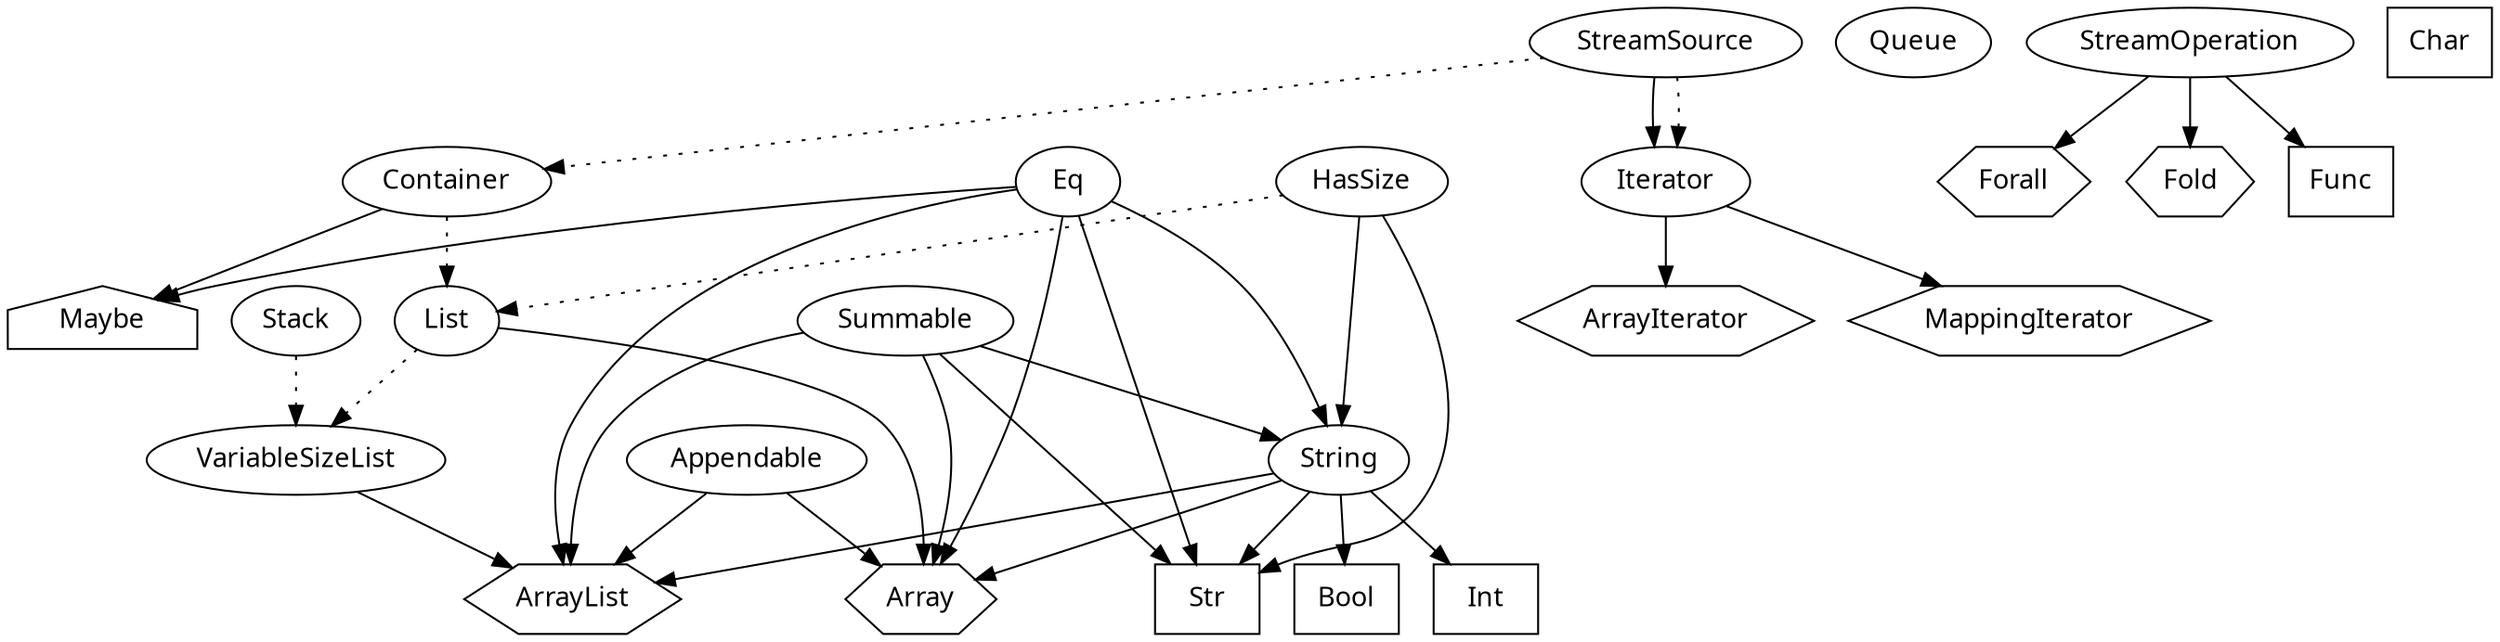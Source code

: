 digraph G {
    node [fontname="sans-serif"]
    // Models
    String [shape="oval"]
    HasSize [shape="oval"]
    Container [shape="oval", group="collections"]
    List [shape="oval", group="collections"]
    VariableSizeList [shape="oval", group="collections"]
    Stack [shape="oval", group="collections"]
    Queue [shape="oval", group="collections"]
    Appendable [shape="oval", group="collections"]
    Summable [shape="oval", group="collections"]
    
    StreamSource [shape="oval", group="pipes"]
    StreamOperation [shape="oval", group="pipes"]
    Iterator [shape="oval", group="iterators"]
    
    // Structs
    /**/ArrayList [shape="hexagon", group="collections"]
    /**/Array [shape="hexagon", group="collections"]
    /**/ArrayIterator [shape="hexagon", group="iterators"]
    /**/MappingIterator [shape="hexagon", group="iterators"]
    /**/Forall [shape="hexagon", group="pipes"]
    /**/Fold [shape="hexagon", group="pipes"]
    
    // Enums
    /**/Maybe [shape="house", group="collections"]
    
    // Primitive types
    /**/Str [shape="box", group="primitives"]
    /**/Int [shape="box", group="primitives"]
    /**/Bool [shape="box", group="primitives"]
    /**/Char [shape="box", group="primitives"]
    /**/Func [shape="box", group="primitives"]
    
    /**/String -> Int
    /**/String -> Bool
    /**/String -> Str
    /**/String -> Array
    /**/String -> ArrayList
    
    /**/HasSize -> Str
    HasSize -> String
    //+HasSize -> Array
    //+HasSize -> ArrayList
    
    /**/Eq -> Str
    Eq -> String
    /**/Eq -> Array
    /**/Eq -> ArrayList
    /**/Eq -> Maybe
    
    StreamSource -> Container [style=dotted]
    //+Container -> Array
    //+Container -> ArrayList
    /**/Container -> Maybe
    
    HasSize -> List [style=dotted]
    Container -> List [style=dotted]
    /**/List -> Array
    //+List -> ArrayList
    
    List -> VariableSizeList [style=dotted]
    Stack -> VariableSizeList [style=dotted]
    /**/VariableSizeList -> ArrayList
    
    //+Stack -> ArrayList
    
    //+StreamSource -> Maybe
    //+StreamSource -> Array
    //+StreamSource -> ArrayList
    StreamSource -> Iterator
    //+StreamSource -> ArrayIterator
    //+StreamSource -> MappingIterator
    
    /**/StreamOperation -> Func
    /**/StreamOperation -> Fold
    /**/StreamOperation -> Forall
    
    /**/Summable -> Str
    Summable -> String
    /**/Summable -> Array
    /**/Summable -> ArrayList
    
    /**/Appendable -> Array
    /**/Appendable -> ArrayList
    
    StreamSource -> Iterator [style=dotted]
    /**/Iterator -> ArrayIterator
    /**/Iterator -> MappingIterator
}
